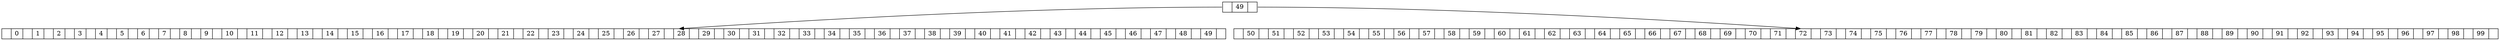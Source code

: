 digraph btree {
node [shape = record, height = .1];
node0[label = "<c0>|49|<c1>"];
node00[label = "<c0>|0|<c1>|1|<c2>|2|<c3>|3|<c4>|4|<c5>|5|<c6>|6|<c7>|7|<c8>|8|<c9>|9|<c10>|10|<c11>|11|<c12>|12|<c13>|13|<c14>|14|<c15>|15|<c16>|16|<c17>|17|<c18>|18|<c19>|19|<c20>|20|<c21>|21|<c22>|22|<c23>|23|<c24>|24|<c25>|25|<c26>|26|<c27>|27|<c28>|28|<c29>|29|<c30>|30|<c31>|31|<c32>|32|<c33>|33|<c34>|34|<c35>|35|<c36>|36|<c37>|37|<c38>|38|<c39>|39|<c40>|40|<c41>|41|<c42>|42|<c43>|43|<c44>|44|<c45>|45|<c46>|46|<c47>|47|<c48>|48|<c49>|49|<c50>"];
"node0": c0 -> "node00"
node01[label = "<c0>|50|<c1>|51|<c2>|52|<c3>|53|<c4>|54|<c5>|55|<c6>|56|<c7>|57|<c8>|58|<c9>|59|<c10>|60|<c11>|61|<c12>|62|<c13>|63|<c14>|64|<c15>|65|<c16>|66|<c17>|67|<c18>|68|<c19>|69|<c20>|70|<c21>|71|<c22>|72|<c23>|73|<c24>|74|<c25>|75|<c26>|76|<c27>|77|<c28>|78|<c29>|79|<c30>|80|<c31>|81|<c32>|82|<c33>|83|<c34>|84|<c35>|85|<c36>|86|<c37>|87|<c38>|88|<c39>|89|<c40>|90|<c41>|91|<c42>|92|<c43>|93|<c44>|94|<c45>|95|<c46>|96|<c47>|97|<c48>|98|<c49>|99|<c50>"];
"node0": c1 -> "node01"
}
